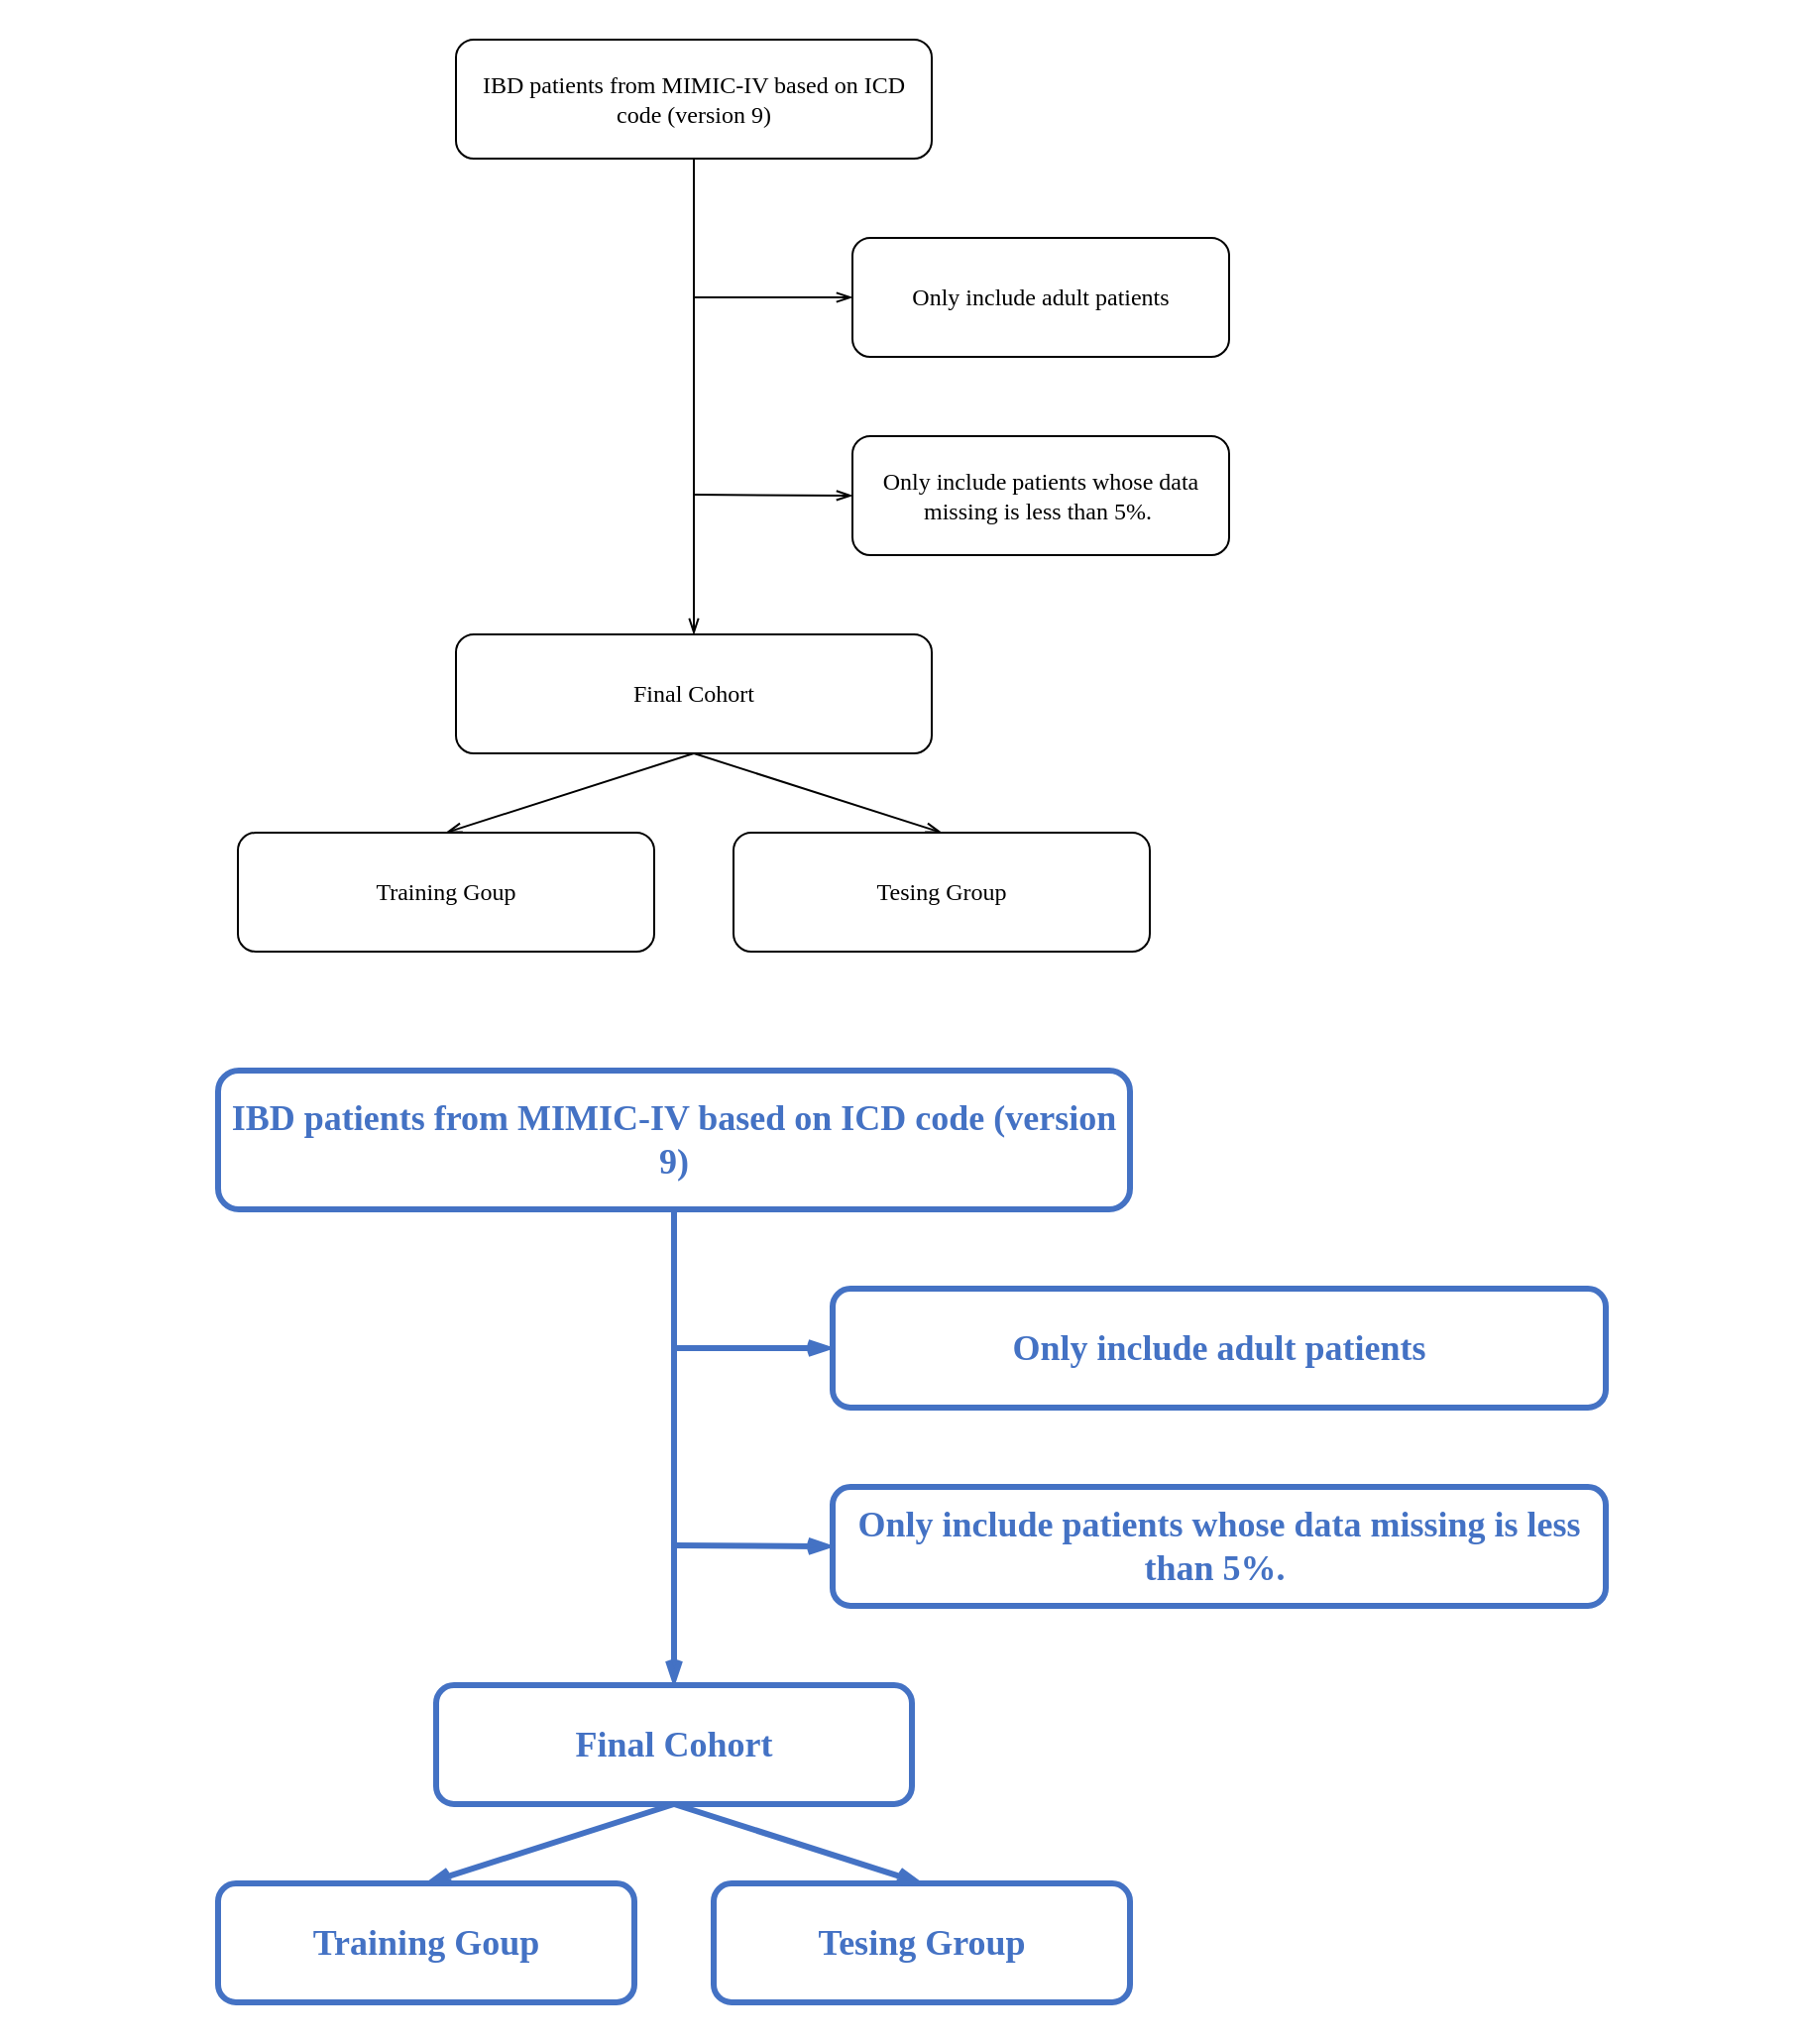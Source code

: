 <mxfile version="22.0.6" type="github">
  <diagram name="第 1 页" id="fbUBrH4WLsbyT03vCSBO">
    <mxGraphModel dx="1371" dy="969" grid="1" gridSize="10" guides="1" tooltips="1" connect="1" arrows="0" fold="1" page="1" pageScale="1" pageWidth="827" pageHeight="1169" math="0" shadow="0">
      <root>
        <mxCell id="0" />
        <mxCell id="1" parent="0" />
        <mxCell id="l20layDVjoIPyv2NFqIs-1" value="" style="rounded=0;whiteSpace=wrap;html=1;strokeColor=none;" parent="1" vertex="1">
          <mxGeometry x="20" y="260" width="680" height="500" as="geometry" />
        </mxCell>
        <mxCell id="G4seUUR9IQsw61A7sR9n-4" style="rounded=0;orthogonalLoop=1;jettySize=auto;html=1;endArrow=openThin;endFill=0;fontFamily=Times New Roman;" parent="1" source="G4seUUR9IQsw61A7sR9n-1" target="G4seUUR9IQsw61A7sR9n-3" edge="1">
          <mxGeometry relative="1" as="geometry" />
        </mxCell>
        <mxCell id="G4seUUR9IQsw61A7sR9n-1" value="IBD patients from MIMIC-IV based on ICD code (version 9)" style="rounded=1;whiteSpace=wrap;html=1;fontFamily=Times New Roman;" parent="1" vertex="1">
          <mxGeometry x="240" y="280" width="240" height="60" as="geometry" />
        </mxCell>
        <mxCell id="G4seUUR9IQsw61A7sR9n-3" value="Final Cohort" style="rounded=1;whiteSpace=wrap;html=1;fontFamily=Times New Roman;" parent="1" vertex="1">
          <mxGeometry x="240" y="580" width="240" height="60" as="geometry" />
        </mxCell>
        <mxCell id="G4seUUR9IQsw61A7sR9n-5" value="Only include adult patients" style="rounded=1;whiteSpace=wrap;html=1;fontFamily=Times New Roman;" parent="1" vertex="1">
          <mxGeometry x="440" y="380" width="190" height="60" as="geometry" />
        </mxCell>
        <mxCell id="G4seUUR9IQsw61A7sR9n-6" value="Only include patients whose data missing is less than 5%.&amp;nbsp;" style="rounded=1;whiteSpace=wrap;html=1;fontFamily=Times New Roman;" parent="1" vertex="1">
          <mxGeometry x="440" y="480" width="190" height="60" as="geometry" />
        </mxCell>
        <mxCell id="G4seUUR9IQsw61A7sR9n-9" value="" style="endArrow=openThin;html=1;rounded=0;entryX=0;entryY=0.5;entryDx=0;entryDy=0;endFill=0;fontFamily=Times New Roman;" parent="1" target="G4seUUR9IQsw61A7sR9n-5" edge="1">
          <mxGeometry width="50" height="50" relative="1" as="geometry">
            <mxPoint x="360" y="410" as="sourcePoint" />
            <mxPoint x="470" y="510" as="targetPoint" />
          </mxGeometry>
        </mxCell>
        <mxCell id="G4seUUR9IQsw61A7sR9n-10" value="" style="endArrow=openThin;html=1;rounded=0;entryX=0;entryY=0.5;entryDx=0;entryDy=0;endFill=0;fontFamily=Times New Roman;" parent="1" target="G4seUUR9IQsw61A7sR9n-6" edge="1">
          <mxGeometry width="50" height="50" relative="1" as="geometry">
            <mxPoint x="360" y="509.5" as="sourcePoint" />
            <mxPoint x="440" y="509.5" as="targetPoint" />
          </mxGeometry>
        </mxCell>
        <mxCell id="G4seUUR9IQsw61A7sR9n-13" value="Training Goup" style="rounded=1;whiteSpace=wrap;html=1;fontFamily=Times New Roman;" parent="1" vertex="1">
          <mxGeometry x="130" y="680" width="210" height="60" as="geometry" />
        </mxCell>
        <mxCell id="G4seUUR9IQsw61A7sR9n-14" value="Tesing Group" style="rounded=1;whiteSpace=wrap;html=1;fontFamily=Times New Roman;" parent="1" vertex="1">
          <mxGeometry x="380" y="680" width="210" height="60" as="geometry" />
        </mxCell>
        <mxCell id="G4seUUR9IQsw61A7sR9n-15" value="" style="endArrow=openThin;html=1;rounded=0;exitX=0.5;exitY=1;exitDx=0;exitDy=0;entryX=0.5;entryY=0;entryDx=0;entryDy=0;endFill=0;fontFamily=Times New Roman;" parent="1" source="G4seUUR9IQsw61A7sR9n-3" target="G4seUUR9IQsw61A7sR9n-13" edge="1">
          <mxGeometry width="50" height="50" relative="1" as="geometry">
            <mxPoint x="420" y="750" as="sourcePoint" />
            <mxPoint x="470" y="700" as="targetPoint" />
          </mxGeometry>
        </mxCell>
        <mxCell id="G4seUUR9IQsw61A7sR9n-16" value="" style="endArrow=openThin;html=1;rounded=0;exitX=0.5;exitY=1;exitDx=0;exitDy=0;entryX=0.5;entryY=0;entryDx=0;entryDy=0;endFill=0;fontFamily=Times New Roman;" parent="1" source="G4seUUR9IQsw61A7sR9n-3" target="G4seUUR9IQsw61A7sR9n-14" edge="1">
          <mxGeometry width="50" height="50" relative="1" as="geometry">
            <mxPoint x="400" y="920" as="sourcePoint" />
            <mxPoint x="450" y="870" as="targetPoint" />
          </mxGeometry>
        </mxCell>
        <mxCell id="ijCCfeU2WUEWrKWuLtlg-1" value="" style="rounded=0;whiteSpace=wrap;html=1;strokeColor=none;fontFamily=JetBrains Mono;fontSource=https%3A%2F%2Ffonts.googleapis.com%2Fcss%3Ffamily%3DJetBrains%2BMono;fontSize=18;" vertex="1" parent="1">
          <mxGeometry x="10" y="780" width="910" height="510" as="geometry" />
        </mxCell>
        <mxCell id="ijCCfeU2WUEWrKWuLtlg-2" style="rounded=0;orthogonalLoop=1;jettySize=auto;html=1;endArrow=openThin;endFill=0;fontFamily=JetBrains Mono;fontSource=https%3A%2F%2Ffonts.googleapis.com%2Fcss%3Ffamily%3DJetBrains%2BMono;fontSize=18;strokeColor=#4472c4;strokeWidth=3;" edge="1" parent="1" source="ijCCfeU2WUEWrKWuLtlg-3" target="ijCCfeU2WUEWrKWuLtlg-4">
          <mxGeometry relative="1" as="geometry" />
        </mxCell>
        <mxCell id="ijCCfeU2WUEWrKWuLtlg-3" value="&lt;b&gt;&lt;font color=&quot;#4472c4&quot;&gt;IBD patients from MIMIC-IV based on ICD code (version 9)&lt;/font&gt;&lt;/b&gt;" style="rounded=1;whiteSpace=wrap;html=1;fontFamily=JetBrains Mono;fontSource=https%3A%2F%2Ffonts.googleapis.com%2Fcss%3Ffamily%3DJetBrains%2BMono;fontSize=18;strokeColor=#4472c4;labelBackgroundColor=none;strokeWidth=3;" vertex="1" parent="1">
          <mxGeometry x="120" y="800" width="460" height="70" as="geometry" />
        </mxCell>
        <mxCell id="ijCCfeU2WUEWrKWuLtlg-4" value="&lt;b&gt;Final Cohort&lt;/b&gt;" style="rounded=1;whiteSpace=wrap;html=1;fontFamily=JetBrains Mono;fontSource=https%3A%2F%2Ffonts.googleapis.com%2Fcss%3Ffamily%3DJetBrains%2BMono;fontSize=18;strokeColor=#4472c4;strokeWidth=3;fontColor=#4472C4;" vertex="1" parent="1">
          <mxGeometry x="230" y="1110" width="240" height="60" as="geometry" />
        </mxCell>
        <mxCell id="ijCCfeU2WUEWrKWuLtlg-5" value="&lt;b&gt;Only include adult patients&lt;/b&gt;" style="rounded=1;whiteSpace=wrap;html=1;fontFamily=JetBrains Mono;fontSource=https%3A%2F%2Ffonts.googleapis.com%2Fcss%3Ffamily%3DJetBrains%2BMono;fontSize=18;strokeColor=#4472c4;strokeWidth=3;fontColor=#4472C4;" vertex="1" parent="1">
          <mxGeometry x="430" y="910" width="390" height="60" as="geometry" />
        </mxCell>
        <mxCell id="ijCCfeU2WUEWrKWuLtlg-6" value="&lt;b&gt;Only include patients whose data missing is less than 5%.&amp;nbsp;&lt;/b&gt;" style="rounded=1;whiteSpace=wrap;html=1;fontFamily=JetBrains Mono;fontSource=https%3A%2F%2Ffonts.googleapis.com%2Fcss%3Ffamily%3DJetBrains%2BMono;fontSize=18;strokeColor=#4472c4;strokeWidth=3;fontColor=#4472C4;" vertex="1" parent="1">
          <mxGeometry x="430" y="1010" width="390" height="60" as="geometry" />
        </mxCell>
        <mxCell id="ijCCfeU2WUEWrKWuLtlg-7" value="" style="endArrow=openThin;html=1;rounded=0;entryX=0;entryY=0.5;entryDx=0;entryDy=0;endFill=0;fontFamily=JetBrains Mono;fontSource=https%3A%2F%2Ffonts.googleapis.com%2Fcss%3Ffamily%3DJetBrains%2BMono;fontSize=18;strokeColor=#4472c4;strokeWidth=3;" edge="1" parent="1" target="ijCCfeU2WUEWrKWuLtlg-5">
          <mxGeometry width="50" height="50" relative="1" as="geometry">
            <mxPoint x="350" y="940" as="sourcePoint" />
            <mxPoint x="460" y="1040" as="targetPoint" />
          </mxGeometry>
        </mxCell>
        <mxCell id="ijCCfeU2WUEWrKWuLtlg-8" value="" style="endArrow=openThin;html=1;rounded=0;entryX=0;entryY=0.5;entryDx=0;entryDy=0;endFill=0;fontFamily=JetBrains Mono;fontSource=https%3A%2F%2Ffonts.googleapis.com%2Fcss%3Ffamily%3DJetBrains%2BMono;fontSize=18;strokeColor=#4472c4;strokeWidth=3;" edge="1" parent="1" target="ijCCfeU2WUEWrKWuLtlg-6">
          <mxGeometry width="50" height="50" relative="1" as="geometry">
            <mxPoint x="350" y="1039.5" as="sourcePoint" />
            <mxPoint x="430" y="1039.5" as="targetPoint" />
          </mxGeometry>
        </mxCell>
        <mxCell id="ijCCfeU2WUEWrKWuLtlg-9" value="&lt;b&gt;Training Goup&lt;/b&gt;" style="rounded=1;whiteSpace=wrap;html=1;fontFamily=JetBrains Mono;fontSource=https%3A%2F%2Ffonts.googleapis.com%2Fcss%3Ffamily%3DJetBrains%2BMono;fontSize=18;strokeColor=#4472c4;strokeWidth=3;fontColor=#4472C4;" vertex="1" parent="1">
          <mxGeometry x="120" y="1210" width="210" height="60" as="geometry" />
        </mxCell>
        <mxCell id="ijCCfeU2WUEWrKWuLtlg-10" value="&lt;b&gt;Tesing Group&lt;/b&gt;" style="rounded=1;whiteSpace=wrap;html=1;fontFamily=JetBrains Mono;fontSource=https%3A%2F%2Ffonts.googleapis.com%2Fcss%3Ffamily%3DJetBrains%2BMono;fontSize=18;strokeColor=#4472c4;strokeWidth=3;fontColor=#4472C4;" vertex="1" parent="1">
          <mxGeometry x="370" y="1210" width="210" height="60" as="geometry" />
        </mxCell>
        <mxCell id="ijCCfeU2WUEWrKWuLtlg-11" value="" style="endArrow=openThin;html=1;rounded=0;exitX=0.5;exitY=1;exitDx=0;exitDy=0;entryX=0.5;entryY=0;entryDx=0;entryDy=0;endFill=0;fontFamily=JetBrains Mono;fontSource=https%3A%2F%2Ffonts.googleapis.com%2Fcss%3Ffamily%3DJetBrains%2BMono;fontSize=18;strokeColor=#4472c4;strokeWidth=3;" edge="1" parent="1" source="ijCCfeU2WUEWrKWuLtlg-4" target="ijCCfeU2WUEWrKWuLtlg-9">
          <mxGeometry width="50" height="50" relative="1" as="geometry">
            <mxPoint x="410" y="1280" as="sourcePoint" />
            <mxPoint x="460" y="1230" as="targetPoint" />
          </mxGeometry>
        </mxCell>
        <mxCell id="ijCCfeU2WUEWrKWuLtlg-12" value="" style="endArrow=openThin;html=1;rounded=0;exitX=0.5;exitY=1;exitDx=0;exitDy=0;entryX=0.5;entryY=0;entryDx=0;entryDy=0;endFill=0;fontFamily=JetBrains Mono;fontSource=https%3A%2F%2Ffonts.googleapis.com%2Fcss%3Ffamily%3DJetBrains%2BMono;fontSize=18;strokeColor=#4472c4;strokeWidth=3;" edge="1" parent="1" source="ijCCfeU2WUEWrKWuLtlg-4" target="ijCCfeU2WUEWrKWuLtlg-10">
          <mxGeometry width="50" height="50" relative="1" as="geometry">
            <mxPoint x="390" y="1450" as="sourcePoint" />
            <mxPoint x="440" y="1400" as="targetPoint" />
          </mxGeometry>
        </mxCell>
      </root>
    </mxGraphModel>
  </diagram>
</mxfile>
